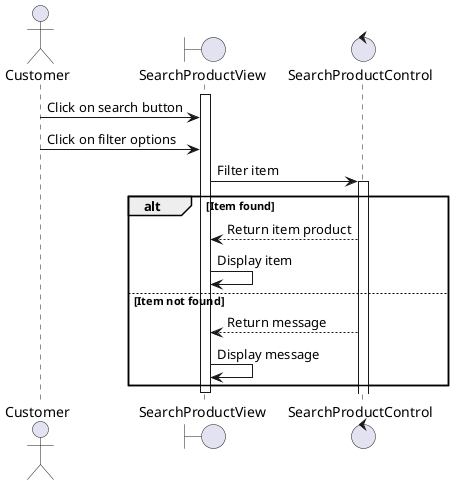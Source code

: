 @startuml
actor Customer 
boundary SearchProductView 
control SearchProductControl

activate SearchProductView
Customer -> SearchProductView: Click on search button
Customer -> SearchProductView: Click on filter options

SearchProductView -> SearchProductControl: Filter item
activate SearchProductControl

alt Item found
    SearchProductControl --> SearchProductView: Return item product
    SearchProductView -> SearchProductView: Display item
else Item not found
    SearchProductControl --> SearchProductView: Return message
    SearchProductView -> SearchProductView: Display message
end

deactivate SearchProductView

@enduml